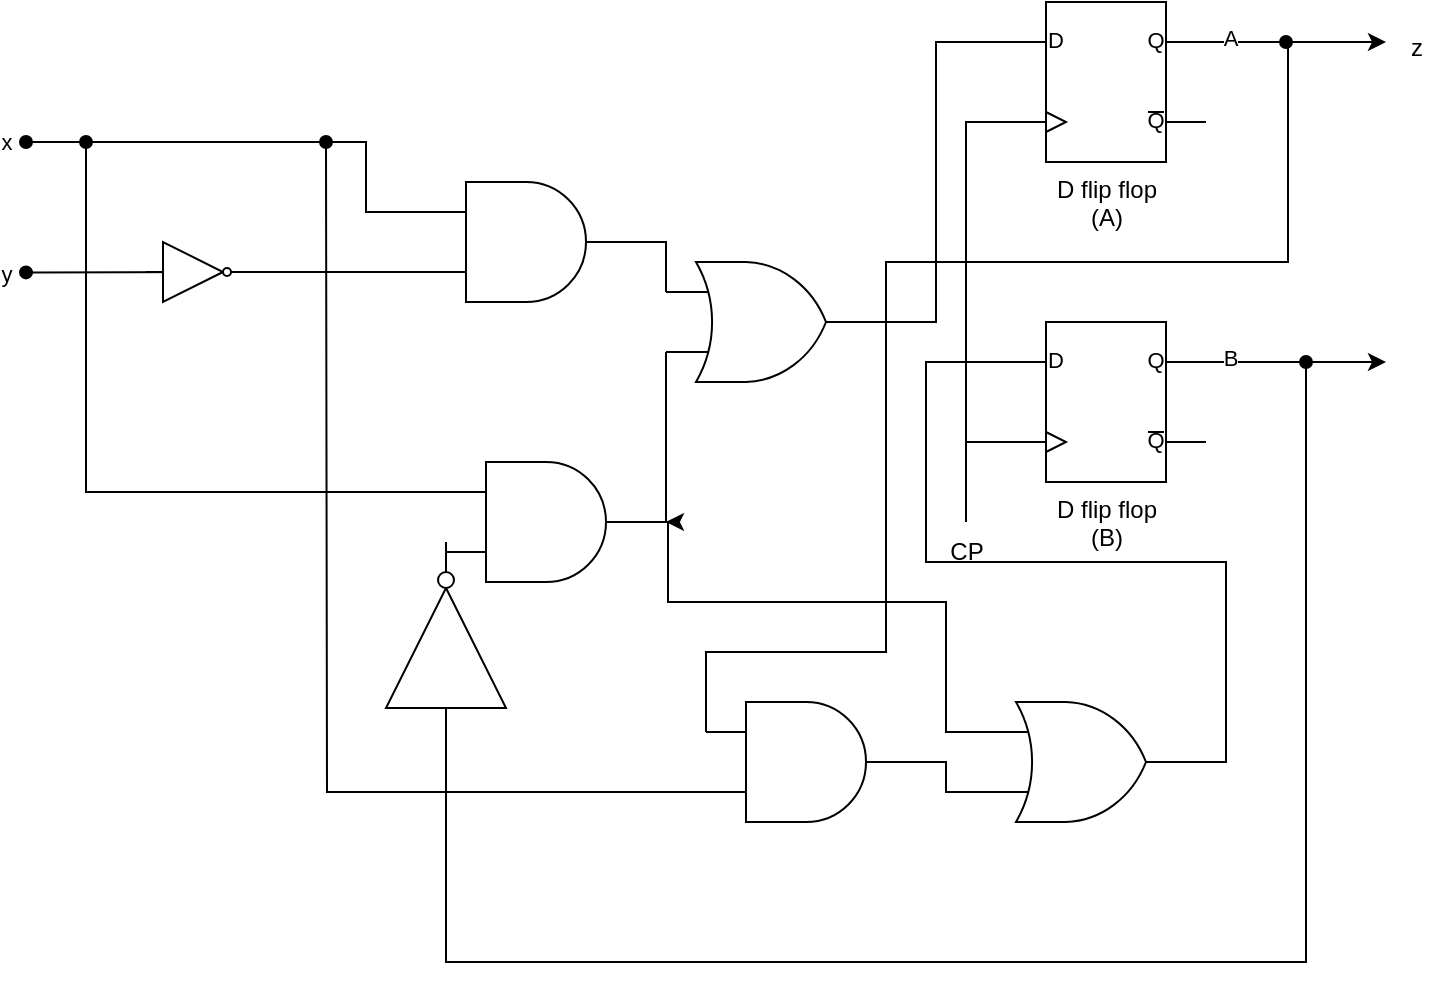 <mxfile version="22.1.18" type="device">
  <diagram name="Page-1" id="hiKpq5PAwoZ4ym4xluwh">
    <mxGraphModel dx="1750" dy="1035" grid="1" gridSize="10" guides="1" tooltips="1" connect="1" arrows="1" fold="1" page="1" pageScale="1" pageWidth="827" pageHeight="1169" math="0" shadow="0">
      <root>
        <mxCell id="0" />
        <mxCell id="1" parent="0" />
        <mxCell id="5yVOAp0k31k3bMC_3mMs-12" style="edgeStyle=orthogonalEdgeStyle;rounded=0;orthogonalLoop=1;jettySize=auto;html=1;exitX=1;exitY=0.25;exitDx=0;exitDy=0;exitPerimeter=0;" parent="1" source="5yVOAp0k31k3bMC_3mMs-1" edge="1">
          <mxGeometry relative="1" as="geometry">
            <mxPoint x="720" y="150" as="targetPoint" />
          </mxGeometry>
        </mxCell>
        <mxCell id="5yVOAp0k31k3bMC_3mMs-20" value="A" style="edgeLabel;html=1;align=center;verticalAlign=middle;resizable=0;points=[];" parent="5yVOAp0k31k3bMC_3mMs-12" vertex="1" connectable="0">
          <mxGeometry x="-0.744" y="2" relative="1" as="geometry">
            <mxPoint as="offset" />
          </mxGeometry>
        </mxCell>
        <mxCell id="5yVOAp0k31k3bMC_3mMs-1" value="D flip flop&lt;br&gt;(A)" style="verticalLabelPosition=bottom;shadow=0;dashed=0;align=center;html=1;verticalAlign=top;shape=mxgraph.electrical.logic_gates.d_type_flip-flop;" parent="1" vertex="1">
          <mxGeometry x="530" y="130" width="100" height="80" as="geometry" />
        </mxCell>
        <mxCell id="5yVOAp0k31k3bMC_3mMs-15" style="edgeStyle=orthogonalEdgeStyle;rounded=0;orthogonalLoop=1;jettySize=auto;html=1;exitX=1;exitY=0.25;exitDx=0;exitDy=0;exitPerimeter=0;" parent="1" source="5yVOAp0k31k3bMC_3mMs-2" edge="1">
          <mxGeometry relative="1" as="geometry">
            <mxPoint x="720" y="310" as="targetPoint" />
          </mxGeometry>
        </mxCell>
        <mxCell id="5yVOAp0k31k3bMC_3mMs-19" value="B" style="edgeLabel;html=1;align=center;verticalAlign=middle;resizable=0;points=[];" parent="5yVOAp0k31k3bMC_3mMs-15" vertex="1" connectable="0">
          <mxGeometry x="-0.744" y="2" relative="1" as="geometry">
            <mxPoint as="offset" />
          </mxGeometry>
        </mxCell>
        <mxCell id="5yVOAp0k31k3bMC_3mMs-2" value="D flip flop&lt;br&gt;(B)" style="verticalLabelPosition=bottom;shadow=0;dashed=0;align=center;html=1;verticalAlign=top;shape=mxgraph.electrical.logic_gates.d_type_flip-flop;" parent="1" vertex="1">
          <mxGeometry x="530" y="290" width="100" height="80" as="geometry" />
        </mxCell>
        <mxCell id="5yVOAp0k31k3bMC_3mMs-4" style="edgeStyle=orthogonalEdgeStyle;rounded=0;orthogonalLoop=1;jettySize=auto;html=1;endArrow=oval;endFill=1;" parent="1" edge="1">
          <mxGeometry relative="1" as="geometry">
            <mxPoint x="40" y="200" as="targetPoint" />
            <mxPoint x="100" y="200" as="sourcePoint" />
          </mxGeometry>
        </mxCell>
        <mxCell id="5yVOAp0k31k3bMC_3mMs-6" value="x" style="edgeLabel;html=1;align=center;verticalAlign=middle;resizable=0;points=[];" parent="5yVOAp0k31k3bMC_3mMs-4" vertex="1" connectable="0">
          <mxGeometry x="0.976" relative="1" as="geometry">
            <mxPoint x="-11" as="offset" />
          </mxGeometry>
        </mxCell>
        <mxCell id="5yVOAp0k31k3bMC_3mMs-9" style="edgeStyle=orthogonalEdgeStyle;rounded=0;orthogonalLoop=1;jettySize=auto;html=1;exitX=0;exitY=0.75;exitDx=0;exitDy=0;exitPerimeter=0;endArrow=oval;endFill=1;" parent="1" source="5yVOAp0k31k3bMC_3mMs-7" edge="1">
          <mxGeometry relative="1" as="geometry">
            <mxPoint x="40" y="265.2" as="targetPoint" />
          </mxGeometry>
        </mxCell>
        <mxCell id="5yVOAp0k31k3bMC_3mMs-10" value="y" style="edgeLabel;html=1;align=center;verticalAlign=middle;resizable=0;points=[];" parent="5yVOAp0k31k3bMC_3mMs-9" vertex="1" connectable="0">
          <mxGeometry x="0.994" y="1" relative="1" as="geometry">
            <mxPoint x="-11" as="offset" />
          </mxGeometry>
        </mxCell>
        <mxCell id="5yVOAp0k31k3bMC_3mMs-7" value="" style="verticalLabelPosition=bottom;shadow=0;dashed=0;align=center;html=1;verticalAlign=top;shape=mxgraph.electrical.logic_gates.logic_gate;operation=and;" parent="1" vertex="1">
          <mxGeometry x="240" y="220" width="100" height="60" as="geometry" />
        </mxCell>
        <mxCell id="5yVOAp0k31k3bMC_3mMs-8" style="edgeStyle=orthogonalEdgeStyle;rounded=0;orthogonalLoop=1;jettySize=auto;html=1;exitX=0;exitY=0.25;exitDx=0;exitDy=0;exitPerimeter=0;endArrow=none;endFill=0;" parent="1" source="5yVOAp0k31k3bMC_3mMs-7" edge="1">
          <mxGeometry relative="1" as="geometry">
            <mxPoint x="90" y="200" as="targetPoint" />
            <Array as="points">
              <mxPoint x="210" y="235" />
              <mxPoint x="210" y="200" />
            </Array>
          </mxGeometry>
        </mxCell>
        <mxCell id="5yVOAp0k31k3bMC_3mMs-13" value="z" style="text;html=1;align=center;verticalAlign=middle;resizable=0;points=[];autosize=1;strokeColor=none;fillColor=none;" parent="1" vertex="1">
          <mxGeometry x="720" y="138" width="30" height="30" as="geometry" />
        </mxCell>
        <mxCell id="5yVOAp0k31k3bMC_3mMs-17" style="edgeStyle=orthogonalEdgeStyle;rounded=0;orthogonalLoop=1;jettySize=auto;html=1;exitX=0;exitY=0.25;exitDx=0;exitDy=0;exitPerimeter=0;endArrow=oval;endFill=1;" parent="1" source="5yVOAp0k31k3bMC_3mMs-16" edge="1">
          <mxGeometry relative="1" as="geometry">
            <mxPoint x="70" y="200" as="targetPoint" />
            <Array as="points">
              <mxPoint x="70" y="375" />
            </Array>
          </mxGeometry>
        </mxCell>
        <mxCell id="5yVOAp0k31k3bMC_3mMs-18" style="edgeStyle=orthogonalEdgeStyle;rounded=0;orthogonalLoop=1;jettySize=auto;html=1;endArrow=oval;endFill=1;" parent="1" edge="1">
          <mxGeometry relative="1" as="geometry">
            <mxPoint x="680" y="310" as="targetPoint" />
            <Array as="points">
              <mxPoint x="250" y="610" />
              <mxPoint x="680" y="610" />
            </Array>
            <mxPoint x="250" y="490" as="sourcePoint" />
          </mxGeometry>
        </mxCell>
        <mxCell id="5yVOAp0k31k3bMC_3mMs-16" value="" style="verticalLabelPosition=bottom;shadow=0;dashed=0;align=center;html=1;verticalAlign=top;shape=mxgraph.electrical.logic_gates.logic_gate;operation=and;" parent="1" vertex="1">
          <mxGeometry x="250" y="360" width="100" height="60" as="geometry" />
        </mxCell>
        <mxCell id="5yVOAp0k31k3bMC_3mMs-21" value="" style="verticalLabelPosition=bottom;shadow=0;dashed=0;align=center;html=1;verticalAlign=top;shape=mxgraph.electrical.logic_gates.logic_gate;operation=or;" parent="1" vertex="1">
          <mxGeometry x="360" y="260" width="100" height="60" as="geometry" />
        </mxCell>
        <mxCell id="5yVOAp0k31k3bMC_3mMs-22" style="edgeStyle=orthogonalEdgeStyle;rounded=0;orthogonalLoop=1;jettySize=auto;html=1;exitX=1;exitY=0.5;exitDx=0;exitDy=0;exitPerimeter=0;entryX=0;entryY=0.75;entryDx=0;entryDy=0;entryPerimeter=0;endArrow=none;endFill=0;" parent="1" source="5yVOAp0k31k3bMC_3mMs-16" target="5yVOAp0k31k3bMC_3mMs-21" edge="1">
          <mxGeometry relative="1" as="geometry">
            <Array as="points">
              <mxPoint x="360" y="390" />
            </Array>
          </mxGeometry>
        </mxCell>
        <mxCell id="5yVOAp0k31k3bMC_3mMs-23" style="edgeStyle=orthogonalEdgeStyle;rounded=0;orthogonalLoop=1;jettySize=auto;html=1;exitX=1;exitY=0.5;exitDx=0;exitDy=0;exitPerimeter=0;entryX=0;entryY=0.25;entryDx=0;entryDy=0;entryPerimeter=0;endArrow=none;endFill=0;" parent="1" source="5yVOAp0k31k3bMC_3mMs-7" target="5yVOAp0k31k3bMC_3mMs-21" edge="1">
          <mxGeometry relative="1" as="geometry" />
        </mxCell>
        <mxCell id="5yVOAp0k31k3bMC_3mMs-24" style="edgeStyle=orthogonalEdgeStyle;rounded=0;orthogonalLoop=1;jettySize=auto;html=1;exitX=0;exitY=0.75;exitDx=0;exitDy=0;exitPerimeter=0;entryX=0;entryY=0.75;entryDx=0;entryDy=0;entryPerimeter=0;endArrow=none;endFill=0;" parent="1" source="5yVOAp0k31k3bMC_3mMs-1" target="5yVOAp0k31k3bMC_3mMs-2" edge="1">
          <mxGeometry relative="1" as="geometry" />
        </mxCell>
        <mxCell id="5yVOAp0k31k3bMC_3mMs-27" style="edgeStyle=orthogonalEdgeStyle;rounded=0;orthogonalLoop=1;jettySize=auto;html=1;endArrow=none;endFill=0;" parent="1" source="5yVOAp0k31k3bMC_3mMs-25" edge="1">
          <mxGeometry relative="1" as="geometry">
            <mxPoint x="510" y="350" as="targetPoint" />
          </mxGeometry>
        </mxCell>
        <mxCell id="5yVOAp0k31k3bMC_3mMs-25" value="CP" style="text;html=1;align=center;verticalAlign=middle;resizable=0;points=[];autosize=1;strokeColor=none;fillColor=none;" parent="1" vertex="1">
          <mxGeometry x="490" y="390" width="40" height="30" as="geometry" />
        </mxCell>
        <mxCell id="5yVOAp0k31k3bMC_3mMs-29" style="edgeStyle=orthogonalEdgeStyle;rounded=0;orthogonalLoop=1;jettySize=auto;html=1;exitX=0;exitY=0.25;exitDx=0;exitDy=0;exitPerimeter=0;endArrow=oval;endFill=1;" parent="1" source="5yVOAp0k31k3bMC_3mMs-28" edge="1">
          <mxGeometry relative="1" as="geometry">
            <mxPoint x="670" y="150" as="targetPoint" />
            <Array as="points">
              <mxPoint x="380" y="455" />
              <mxPoint x="470" y="455" />
              <mxPoint x="470" y="260" />
              <mxPoint x="671" y="260" />
              <mxPoint x="671" y="150" />
            </Array>
          </mxGeometry>
        </mxCell>
        <mxCell id="5yVOAp0k31k3bMC_3mMs-30" style="edgeStyle=orthogonalEdgeStyle;rounded=0;orthogonalLoop=1;jettySize=auto;html=1;exitX=0;exitY=0.75;exitDx=0;exitDy=0;exitPerimeter=0;endArrow=oval;endFill=1;" parent="1" source="5yVOAp0k31k3bMC_3mMs-28" edge="1">
          <mxGeometry relative="1" as="geometry">
            <mxPoint x="190" y="200" as="targetPoint" />
          </mxGeometry>
        </mxCell>
        <mxCell id="5yVOAp0k31k3bMC_3mMs-28" value="" style="verticalLabelPosition=bottom;shadow=0;dashed=0;align=center;html=1;verticalAlign=top;shape=mxgraph.electrical.logic_gates.logic_gate;operation=and;" parent="1" vertex="1">
          <mxGeometry x="380" y="480" width="100" height="60" as="geometry" />
        </mxCell>
        <mxCell id="5yVOAp0k31k3bMC_3mMs-33" style="edgeStyle=orthogonalEdgeStyle;rounded=0;orthogonalLoop=1;jettySize=auto;html=1;exitX=0;exitY=0.25;exitDx=0;exitDy=0;exitPerimeter=0;" parent="1" source="5yVOAp0k31k3bMC_3mMs-31" edge="1">
          <mxGeometry relative="1" as="geometry">
            <mxPoint x="360" y="390" as="targetPoint" />
            <Array as="points">
              <mxPoint x="500" y="495" />
              <mxPoint x="500" y="430" />
              <mxPoint x="361" y="430" />
              <mxPoint x="361" y="390" />
            </Array>
          </mxGeometry>
        </mxCell>
        <mxCell id="5yVOAp0k31k3bMC_3mMs-35" style="edgeStyle=orthogonalEdgeStyle;rounded=0;orthogonalLoop=1;jettySize=auto;html=1;exitX=1;exitY=0.5;exitDx=0;exitDy=0;exitPerimeter=0;entryX=0;entryY=0.25;entryDx=0;entryDy=0;entryPerimeter=0;endArrow=none;endFill=0;" parent="1" source="5yVOAp0k31k3bMC_3mMs-31" target="5yVOAp0k31k3bMC_3mMs-2" edge="1">
          <mxGeometry relative="1" as="geometry">
            <mxPoint x="480" y="320" as="targetPoint" />
            <Array as="points">
              <mxPoint x="640" y="510" />
              <mxPoint x="640" y="410" />
              <mxPoint x="490" y="410" />
              <mxPoint x="490" y="310" />
            </Array>
          </mxGeometry>
        </mxCell>
        <mxCell id="5yVOAp0k31k3bMC_3mMs-31" value="" style="verticalLabelPosition=bottom;shadow=0;dashed=0;align=center;html=1;verticalAlign=top;shape=mxgraph.electrical.logic_gates.logic_gate;operation=or;" parent="1" vertex="1">
          <mxGeometry x="520" y="480" width="100" height="60" as="geometry" />
        </mxCell>
        <mxCell id="5yVOAp0k31k3bMC_3mMs-32" style="edgeStyle=orthogonalEdgeStyle;rounded=0;orthogonalLoop=1;jettySize=auto;html=1;exitX=1;exitY=0.5;exitDx=0;exitDy=0;exitPerimeter=0;entryX=0;entryY=0.25;entryDx=0;entryDy=0;entryPerimeter=0;endArrow=none;endFill=0;" parent="1" source="5yVOAp0k31k3bMC_3mMs-21" target="5yVOAp0k31k3bMC_3mMs-1" edge="1">
          <mxGeometry relative="1" as="geometry" />
        </mxCell>
        <mxCell id="5yVOAp0k31k3bMC_3mMs-34" style="edgeStyle=orthogonalEdgeStyle;rounded=0;orthogonalLoop=1;jettySize=auto;html=1;exitX=0;exitY=0.75;exitDx=0;exitDy=0;exitPerimeter=0;entryX=1;entryY=0.5;entryDx=0;entryDy=0;entryPerimeter=0;endArrow=none;endFill=0;" parent="1" source="5yVOAp0k31k3bMC_3mMs-31" target="5yVOAp0k31k3bMC_3mMs-28" edge="1">
          <mxGeometry relative="1" as="geometry" />
        </mxCell>
        <mxCell id="3ib9iIpSBb-s8aVg3HrZ-2" value="" style="verticalLabelPosition=bottom;shadow=0;dashed=0;align=center;html=1;verticalAlign=top;shape=mxgraph.electrical.logic_gates.inverter_2" vertex="1" parent="1">
          <mxGeometry x="100" y="250" width="50" height="30" as="geometry" />
        </mxCell>
        <mxCell id="3ib9iIpSBb-s8aVg3HrZ-10" value="" style="verticalLabelPosition=bottom;shadow=0;dashed=0;align=center;html=1;verticalAlign=top;shape=mxgraph.electrical.logic_gates.inverter_2;rotation=-90;" vertex="1" parent="1">
          <mxGeometry x="200" y="420" width="100" height="60" as="geometry" />
        </mxCell>
      </root>
    </mxGraphModel>
  </diagram>
</mxfile>
